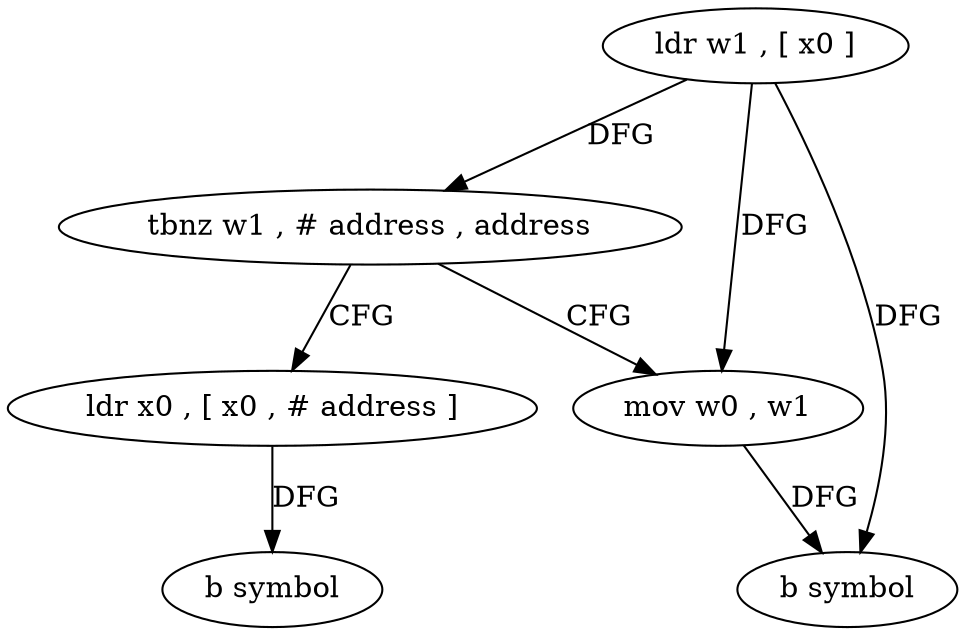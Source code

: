 digraph "func" {
"4370368" [label = "ldr w1 , [ x0 ]" ]
"4370372" [label = "tbnz w1 , # address , address" ]
"4370384" [label = "ldr x0 , [ x0 , # address ]" ]
"4370376" [label = "mov w0 , w1" ]
"4370388" [label = "b symbol" ]
"4370380" [label = "b symbol" ]
"4370368" -> "4370372" [ label = "DFG" ]
"4370368" -> "4370376" [ label = "DFG" ]
"4370368" -> "4370380" [ label = "DFG" ]
"4370372" -> "4370384" [ label = "CFG" ]
"4370372" -> "4370376" [ label = "CFG" ]
"4370384" -> "4370388" [ label = "DFG" ]
"4370376" -> "4370380" [ label = "DFG" ]
}
